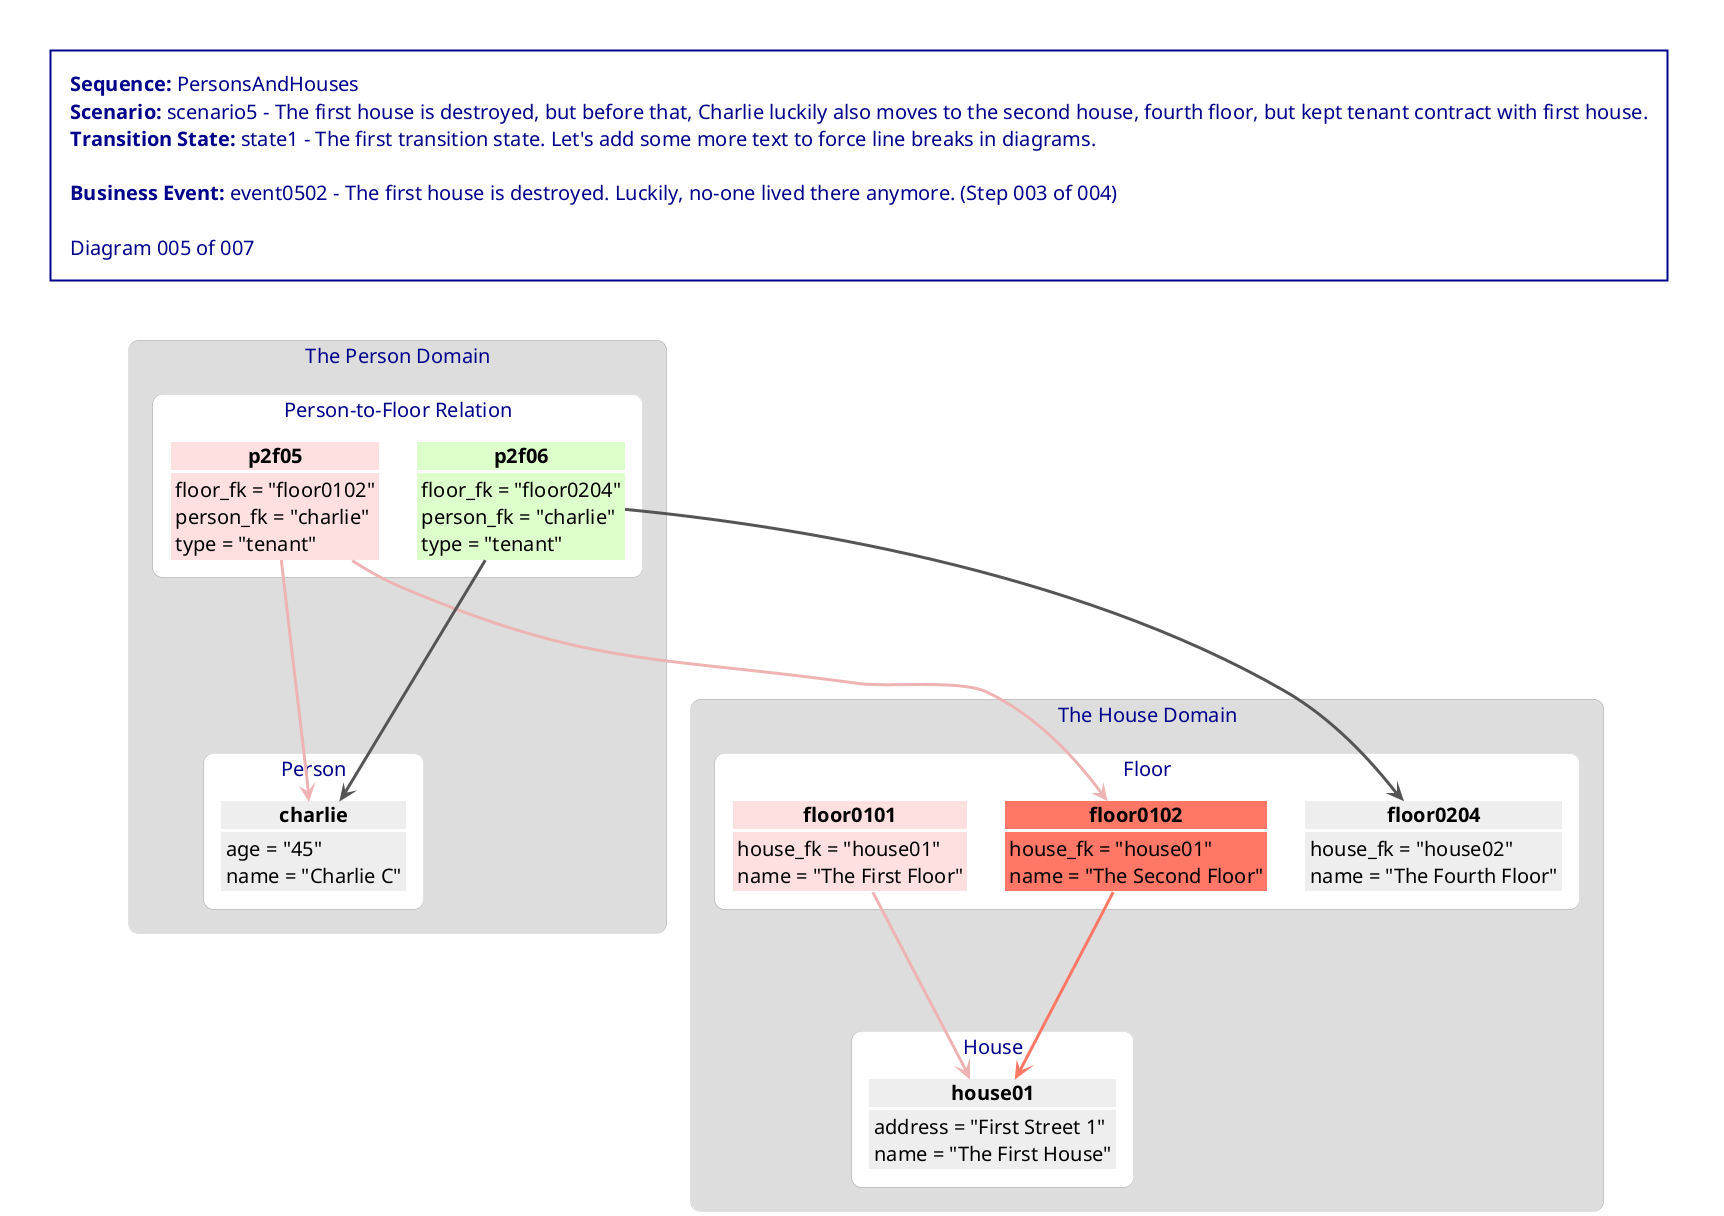 @startuml PersonsAndHouses_scenario5_state1_005_event0502_003

<style>
    Shadowing false
    Rectangle {
        FontSize 18
        FontStyle bold
        HorizontalAlignment left
        LineThickness 0
        RoundCorner 20
    }
    Object {
        FontSize 20
        FontStyle normal
        HorizontalAlignment left
        LineColor white
        LineThickness 3
        RoundCorner 20
    }
    Arrow {
        LineThickness 3
    }
    Title {
        BackgroundColor white
        FontColor darkblue
        FontSize 20
        FontStyle normal
        HorizontalAlignment left
        LineColor darkblue
        LineThickness 2
        Margin 50
        Padding 20
    }
</style>

title \
<b>Sequence:</b> PersonsAndHouses\n\
<b>Scenario:</b> scenario5 - The first house is destroyed, but before that, Charlie luckily also moves to the second house, fourth floor, but kept tenant contract with first house.\n\
<b>Transition State:</b> state1 - The first transition state. Let's add some more text to force line breaks in diagrams.\n\n\
<b>Business Event:</b> event0502 - The first house is destroyed. Luckily, no-one lived there anymore. (Step 003 of 004)\n\n\
Diagram 005 of 007

rectangle "The House Domain" as housedomain #DDDDDD {
    rectangle "Floor" as housedomain_floorclass #white {
        object "<color:black><b>floor0101</b></color>" as housedomain_floorclass_floor0101 #FFE0E0 {
            <color:black>house_fk = "house01"</color>
            <color:black>name = "The First Floor"</color>
        }
        object "<color:black><b>floor0102</b></color>" as housedomain_floorclass_floor0102 #FF7766 {
            <color:black>house_fk = "house01"</color>
            <color:black>name = "The Second Floor"</color>
        }
        object "<color:black><b>floor0204</b></color>" as housedomain_floorclass_floor0204 #EEEEEE {
            <color:black>house_fk = "house02"</color>
            <color:black>name = "The Fourth Floor"</color>
        }
    }
    rectangle "House" as housedomain_houseclass #white {
        object "<color:black><b>house01</b></color>" as housedomain_houseclass_house01 #EEEEEE {
            <color:black>address = "First Street 1"</color>
            <color:black>name = "The First House"</color>
        }
    }
}
rectangle "The Person Domain" as persondomain #DDDDDD {
    rectangle "Person-to-Floor Relation" as persondomain_p2fclass #white {
        object "<color:black><b>p2f05</b></color>" as persondomain_p2fclass_p2f05 #FFE0E0 {
            <color:black>floor_fk = "floor0102"</color>
            <color:black>person_fk = "charlie"</color>
            <color:black>type = "tenant"</color>
        }
        object "<color:black><b>p2f06</b></color>" as persondomain_p2fclass_p2f06 #DDFFCC {
            <color:black>floor_fk = "floor0204"</color>
            <color:black>person_fk = "charlie"</color>
            <color:black>type = "tenant"</color>
        }
    }
    rectangle "Person" as persondomain_personclass #white {
        object "<color:black><b>charlie</b></color>" as persondomain_personclass_charlie #EEEEEE {
            <color:black>age = "45"</color>
            <color:black>name = "Charlie C"</color>
        }
    }
}

housedomain_floorclass_floor0101 ----> housedomain_houseclass_house01 #EEB3B3
housedomain_floorclass_floor0102 ----> housedomain_houseclass_house01 #FF7766
persondomain_p2fclass_p2f05 ----> housedomain_floorclass_floor0102 #EEB3B3
persondomain_p2fclass_p2f05 ----> persondomain_personclass_charlie #EEB3B3
persondomain_p2fclass_p2f06 ----> housedomain_floorclass_floor0204 #555555
persondomain_p2fclass_p2f06 ----> persondomain_personclass_charlie #555555

@enduml
